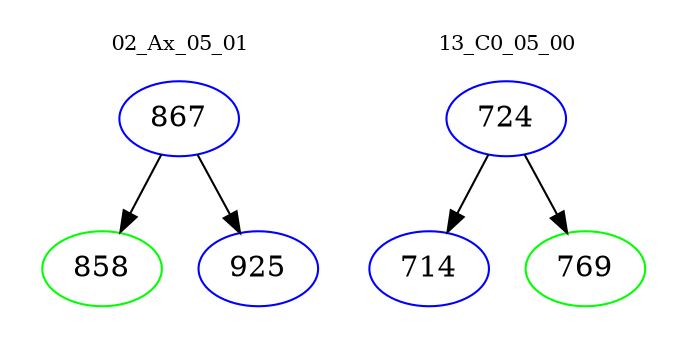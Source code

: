 digraph{
subgraph cluster_0 {
color = white
label = "02_Ax_05_01";
fontsize=10;
T0_867 [label="867", color="blue"]
T0_867 -> T0_858 [color="black"]
T0_858 [label="858", color="green"]
T0_867 -> T0_925 [color="black"]
T0_925 [label="925", color="blue"]
}
subgraph cluster_1 {
color = white
label = "13_C0_05_00";
fontsize=10;
T1_724 [label="724", color="blue"]
T1_724 -> T1_714 [color="black"]
T1_714 [label="714", color="blue"]
T1_724 -> T1_769 [color="black"]
T1_769 [label="769", color="green"]
}
}
